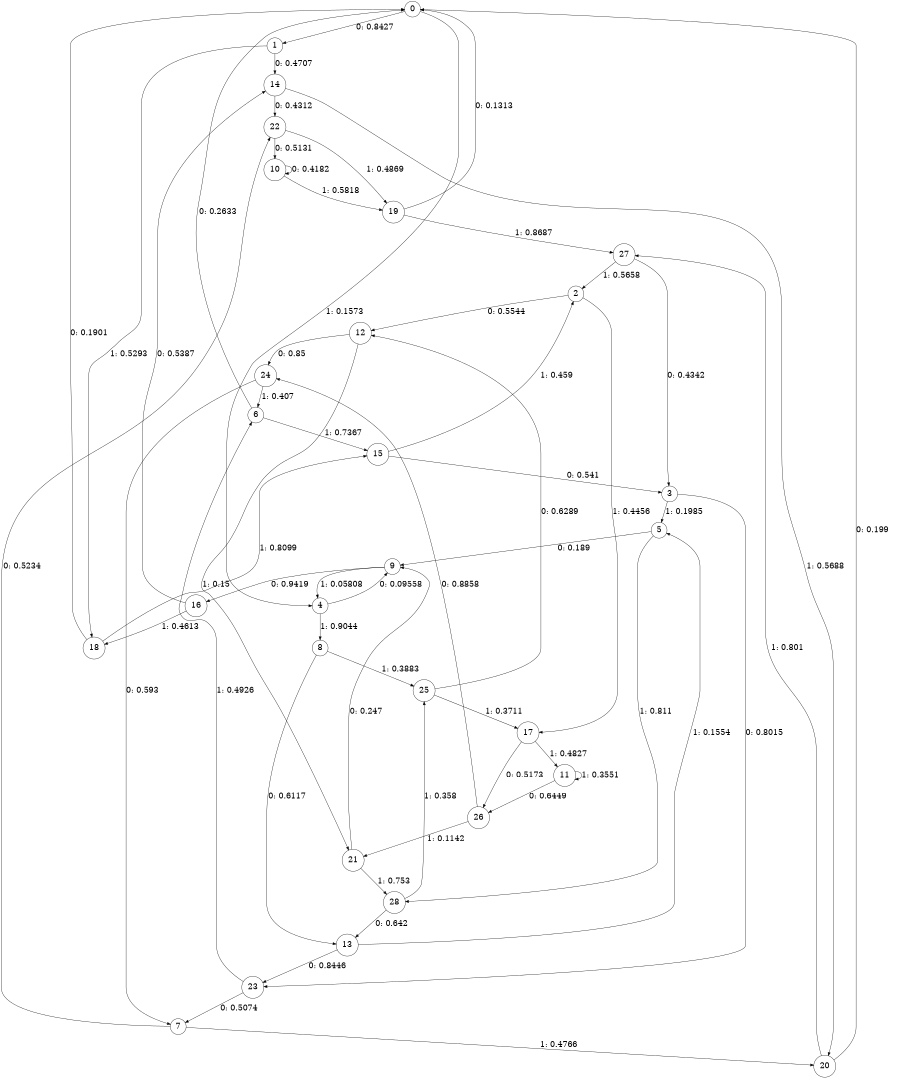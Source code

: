 digraph "ch5randomL5" {
size = "6,8.5";
ratio = "fill";
node [shape = circle];
node [fontsize = 24];
edge [fontsize = 24];
0 -> 1 [label = "0: 0.8427   "];
0 -> 4 [label = "1: 0.1573   "];
1 -> 14 [label = "0: 0.4707   "];
1 -> 18 [label = "1: 0.5293   "];
2 -> 12 [label = "0: 0.5544   "];
2 -> 17 [label = "1: 0.4456   "];
3 -> 23 [label = "0: 0.8015   "];
3 -> 5 [label = "1: 0.1985   "];
4 -> 9 [label = "0: 0.09558  "];
4 -> 8 [label = "1: 0.9044   "];
5 -> 9 [label = "0: 0.189    "];
5 -> 28 [label = "1: 0.811    "];
6 -> 0 [label = "0: 0.2633   "];
6 -> 15 [label = "1: 0.7367   "];
7 -> 22 [label = "0: 0.5234   "];
7 -> 20 [label = "1: 0.4766   "];
8 -> 13 [label = "0: 0.6117   "];
8 -> 25 [label = "1: 0.3883   "];
9 -> 16 [label = "0: 0.9419   "];
9 -> 4 [label = "1: 0.05808  "];
10 -> 10 [label = "0: 0.4182   "];
10 -> 19 [label = "1: 0.5818   "];
11 -> 26 [label = "0: 0.6449   "];
11 -> 11 [label = "1: 0.3551   "];
12 -> 24 [label = "0: 0.85     "];
12 -> 21 [label = "1: 0.15     "];
13 -> 23 [label = "0: 0.8446   "];
13 -> 5 [label = "1: 0.1554   "];
14 -> 22 [label = "0: 0.4312   "];
14 -> 20 [label = "1: 0.5688   "];
15 -> 3 [label = "0: 0.541    "];
15 -> 2 [label = "1: 0.459    "];
16 -> 14 [label = "0: 0.5387   "];
16 -> 18 [label = "1: 0.4613   "];
17 -> 26 [label = "0: 0.5173   "];
17 -> 11 [label = "1: 0.4827   "];
18 -> 0 [label = "0: 0.1901   "];
18 -> 15 [label = "1: 0.8099   "];
19 -> 0 [label = "0: 0.1313   "];
19 -> 27 [label = "1: 0.8687   "];
20 -> 0 [label = "0: 0.199    "];
20 -> 27 [label = "1: 0.801    "];
21 -> 9 [label = "0: 0.247    "];
21 -> 28 [label = "1: 0.753    "];
22 -> 10 [label = "0: 0.5131   "];
22 -> 19 [label = "1: 0.4869   "];
23 -> 7 [label = "0: 0.5074   "];
23 -> 6 [label = "1: 0.4926   "];
24 -> 7 [label = "0: 0.593    "];
24 -> 6 [label = "1: 0.407    "];
25 -> 12 [label = "0: 0.6289   "];
25 -> 17 [label = "1: 0.3711   "];
26 -> 24 [label = "0: 0.8858   "];
26 -> 21 [label = "1: 0.1142   "];
27 -> 3 [label = "0: 0.4342   "];
27 -> 2 [label = "1: 0.5658   "];
28 -> 13 [label = "0: 0.642    "];
28 -> 25 [label = "1: 0.358    "];
}